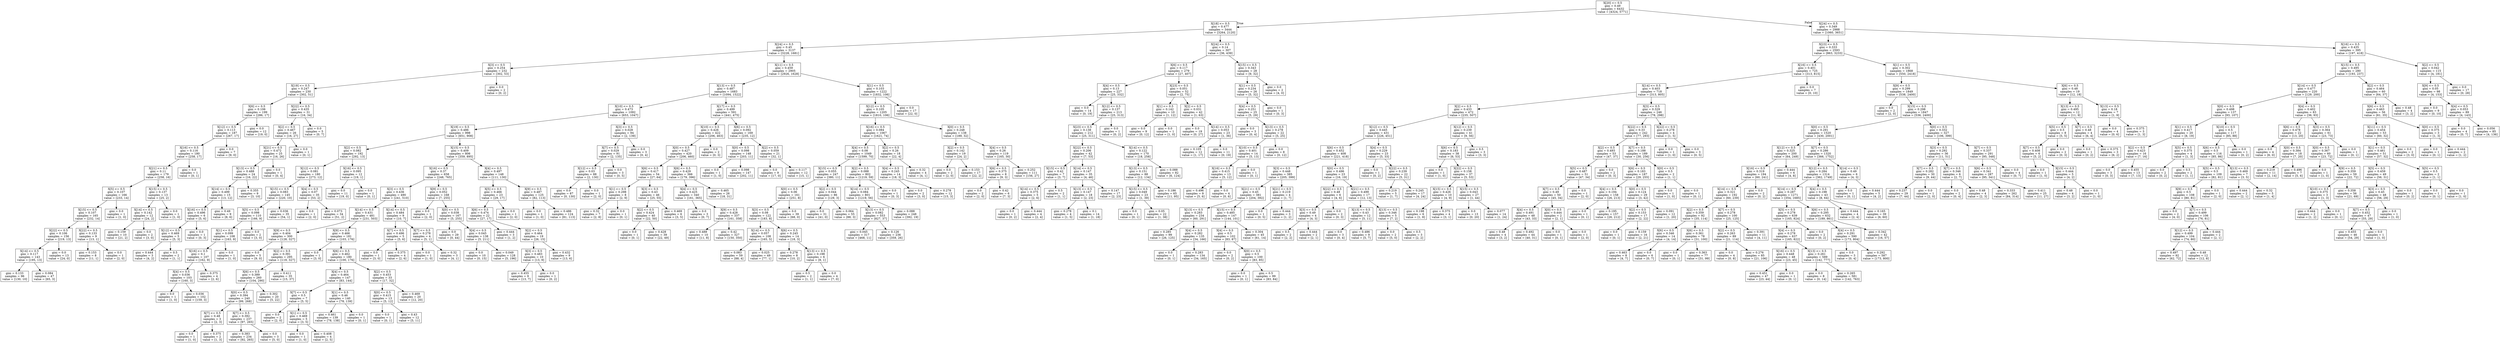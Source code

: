digraph Tree {
node [shape=box] ;
0 [label="X[20] <= 0.5\ngini = 0.49\nsamples = 6432\nvalue = [4324, 5771]"] ;
1 [label="X[18] <= 0.5\ngini = 0.477\nsamples = 3444\nvalue = [3264, 2120]"] ;
0 -> 1 [labeldistance=2.5, labelangle=45, headlabel="True"] ;
2 [label="X[24] <= 0.5\ngini = 0.45\nsamples = 3137\nvalue = [3228, 1681]"] ;
1 -> 2 ;
3 [label="X[3] <= 0.5\ngini = 0.254\nsamples = 232\nvalue = [302, 53]"] ;
2 -> 3 ;
4 [label="X[19] <= 0.5\ngini = 0.247\nsamples = 230\nvalue = [302, 51]"] ;
3 -> 4 ;
5 [label="X[6] <= 0.5\ngini = 0.106\nsamples = 199\nvalue = [286, 17]"] ;
4 -> 5 ;
6 [label="X[12] <= 0.5\ngini = 0.113\nsamples = 187\nvalue = [267, 17]"] ;
5 -> 6 ;
7 [label="X[16] <= 0.5\ngini = 0.116\nsamples = 180\nvalue = [258, 17]"] ;
6 -> 7 ;
8 [label="X[21] <= 0.5\ngini = 0.11\nsamples = 179\nvalue = [258, 16]"] ;
7 -> 8 ;
9 [label="X[5] <= 0.5\ngini = 0.107\nsamples = 166\nvalue = [233, 14]"] ;
8 -> 9 ;
10 [label="X[15] <= 0.5\ngini = 0.107\nsamples = 165\nvalue = [232, 14]"] ;
9 -> 10 ;
11 [label="X[22] <= 0.5\ngini = 0.106\nsamples = 156\nvalue = [219, 13]"] ;
10 -> 11 ;
12 [label="X[14] <= 0.5\ngini = 0.117\nsamples = 143\nvalue = [195, 13]"] ;
11 -> 12 ;
13 [label="gini = 0.133\nsamples = 96\nvalue = [130, 10]"] ;
12 -> 13 ;
14 [label="gini = 0.084\nsamples = 47\nvalue = [65, 3]"] ;
12 -> 14 ;
15 [label="gini = 0.0\nsamples = 13\nvalue = [24, 0]"] ;
11 -> 15 ;
16 [label="X[22] <= 0.5\ngini = 0.133\nsamples = 9\nvalue = [13, 1]"] ;
10 -> 16 ;
17 [label="gini = 0.153\nsamples = 8\nvalue = [11, 1]"] ;
16 -> 17 ;
18 [label="gini = 0.0\nsamples = 1\nvalue = [2, 0]"] ;
16 -> 18 ;
19 [label="gini = 0.0\nsamples = 1\nvalue = [1, 0]"] ;
9 -> 19 ;
20 [label="X[15] <= 0.5\ngini = 0.137\nsamples = 13\nvalue = [25, 2]"] ;
8 -> 20 ;
21 [label="X[14] <= 0.5\ngini = 0.142\nsamples = 12\nvalue = [24, 2]"] ;
20 -> 21 ;
22 [label="gini = 0.159\nsamples = 10\nvalue = [21, 2]"] ;
21 -> 22 ;
23 [label="gini = 0.0\nsamples = 2\nvalue = [3, 0]"] ;
21 -> 23 ;
24 [label="gini = 0.0\nsamples = 1\nvalue = [1, 0]"] ;
20 -> 24 ;
25 [label="gini = 0.0\nsamples = 1\nvalue = [0, 1]"] ;
7 -> 25 ;
26 [label="gini = 0.0\nsamples = 7\nvalue = [9, 0]"] ;
6 -> 26 ;
27 [label="gini = 0.0\nsamples = 12\nvalue = [19, 0]"] ;
5 -> 27 ;
28 [label="X[22] <= 0.5\ngini = 0.435\nsamples = 31\nvalue = [16, 34]"] ;
4 -> 28 ;
29 [label="X[2] <= 0.5\ngini = 0.467\nsamples = 26\nvalue = [16, 27]"] ;
28 -> 29 ;
30 [label="X[21] <= 0.5\ngini = 0.472\nsamples = 25\nvalue = [16, 26]"] ;
29 -> 30 ;
31 [label="X[13] <= 0.5\ngini = 0.488\nsamples = 24\nvalue = [16, 22]"] ;
30 -> 31 ;
32 [label="X[14] <= 0.5\ngini = 0.499\nsamples = 15\nvalue = [13, 12]"] ;
31 -> 32 ;
33 [label="X[16] <= 0.5\ngini = 0.496\nsamples = 6\nvalue = [5, 6]"] ;
32 -> 33 ;
34 [label="X[12] <= 0.5\ngini = 0.469\nsamples = 5\nvalue = [5, 3]"] ;
33 -> 34 ;
35 [label="gini = 0.444\nsamples = 3\nvalue = [4, 2]"] ;
34 -> 35 ;
36 [label="gini = 0.5\nsamples = 2\nvalue = [1, 1]"] ;
34 -> 36 ;
37 [label="gini = 0.0\nsamples = 1\nvalue = [0, 3]"] ;
33 -> 37 ;
38 [label="gini = 0.49\nsamples = 9\nvalue = [8, 6]"] ;
32 -> 38 ;
39 [label="gini = 0.355\nsamples = 9\nvalue = [3, 10]"] ;
31 -> 39 ;
40 [label="gini = 0.0\nsamples = 1\nvalue = [0, 4]"] ;
30 -> 40 ;
41 [label="gini = 0.0\nsamples = 1\nvalue = [0, 1]"] ;
29 -> 41 ;
42 [label="gini = 0.0\nsamples = 5\nvalue = [0, 7]"] ;
28 -> 42 ;
43 [label="gini = 0.0\nsamples = 2\nvalue = [0, 2]"] ;
3 -> 43 ;
44 [label="X[11] <= 0.5\ngini = 0.459\nsamples = 2905\nvalue = [2926, 1628]"] ;
2 -> 44 ;
45 [label="X[13] <= 0.5\ngini = 0.487\nsamples = 1683\nvalue = [1094, 1522]"] ;
44 -> 45 ;
46 [label="X[10] <= 0.5\ngini = 0.473\nsamples = 1092\nvalue = [653, 1047]"] ;
45 -> 46 ;
47 [label="X[19] <= 0.5\ngini = 0.486\nsamples = 998\nvalue = [651, 908]"] ;
46 -> 47 ;
48 [label="X[2] <= 0.5\ngini = 0.082\nsamples = 192\nvalue = [292, 13]"] ;
47 -> 48 ;
49 [label="X[12] <= 0.5\ngini = 0.081\nsamples = 180\nvalue = [273, 12]"] ;
48 -> 49 ;
50 [label="X[15] <= 0.5\ngini = 0.083\nsamples = 145\nvalue = [220, 10]"] ;
49 -> 50 ;
51 [label="X[5] <= 0.5\ngini = 0.098\nsamples = 110\nvalue = [166, 9]"] ;
50 -> 51 ;
52 [label="X[1] <= 0.5\ngini = 0.099\nsamples = 108\nvalue = [163, 9]"] ;
51 -> 52 ;
53 [label="X[16] <= 0.5\ngini = 0.1\nsamples = 107\nvalue = [162, 9]"] ;
52 -> 53 ;
54 [label="X[4] <= 0.5\ngini = 0.036\nsamples = 103\nvalue = [160, 3]"] ;
53 -> 54 ;
55 [label="gini = 0.0\nsamples = 1\nvalue = [1, 0]"] ;
54 -> 55 ;
56 [label="gini = 0.036\nsamples = 102\nvalue = [159, 3]"] ;
54 -> 56 ;
57 [label="gini = 0.375\nsamples = 4\nvalue = [2, 6]"] ;
53 -> 57 ;
58 [label="gini = 0.0\nsamples = 1\nvalue = [1, 0]"] ;
52 -> 58 ;
59 [label="gini = 0.0\nsamples = 2\nvalue = [3, 0]"] ;
51 -> 59 ;
60 [label="gini = 0.036\nsamples = 35\nvalue = [54, 1]"] ;
50 -> 60 ;
61 [label="X[4] <= 0.5\ngini = 0.07\nsamples = 35\nvalue = [53, 2]"] ;
49 -> 61 ;
62 [label="gini = 0.0\nsamples = 1\nvalue = [2, 0]"] ;
61 -> 62 ;
63 [label="gini = 0.073\nsamples = 34\nvalue = [51, 2]"] ;
61 -> 63 ;
64 [label="X[16] <= 0.5\ngini = 0.095\nsamples = 12\nvalue = [19, 1]"] ;
48 -> 64 ;
65 [label="gini = 0.0\nsamples = 11\nvalue = [19, 0]"] ;
64 -> 65 ;
66 [label="gini = 0.0\nsamples = 1\nvalue = [0, 1]"] ;
64 -> 66 ;
67 [label="X[15] <= 0.5\ngini = 0.409\nsamples = 806\nvalue = [359, 895]"] ;
47 -> 67 ;
68 [label="X[16] <= 0.5\ngini = 0.37\nsamples = 658\nvalue = [248, 765]"] ;
67 -> 68 ;
69 [label="X[3] <= 0.5\ngini = 0.436\nsamples = 490\nvalue = [241, 510]"] ;
68 -> 69 ;
70 [label="X[14] <= 0.5\ngini = 0.431\nsamples = 481\nvalue = [231, 503]"] ;
69 -> 70 ;
71 [label="X[9] <= 0.5\ngini = 0.404\nsamples = 300\nvalue = [128, 327]"] ;
70 -> 71 ;
72 [label="gini = 0.0\nsamples = 5\nvalue = [9, 0]"] ;
71 -> 72 ;
73 [label="X[2] <= 0.5\ngini = 0.391\nsamples = 295\nvalue = [119, 327]"] ;
71 -> 73 ;
74 [label="X[6] <= 0.5\ngini = 0.389\nsamples = 260\nvalue = [104, 290]"] ;
73 -> 74 ;
75 [label="X[0] <= 0.5\ngini = 0.394\nsamples = 240\nvalue = [99, 268]"] ;
74 -> 75 ;
76 [label="X[7] <= 0.5\ngini = 0.48\nsamples = 3\nvalue = [2, 3]"] ;
75 -> 76 ;
77 [label="gini = 0.0\nsamples = 1\nvalue = [1, 0]"] ;
76 -> 77 ;
78 [label="gini = 0.375\nsamples = 2\nvalue = [1, 3]"] ;
76 -> 78 ;
79 [label="X[7] <= 0.5\ngini = 0.392\nsamples = 237\nvalue = [97, 265]"] ;
75 -> 79 ;
80 [label="gini = 0.383\nsamples = 234\nvalue = [92, 265]"] ;
79 -> 80 ;
81 [label="gini = 0.0\nsamples = 3\nvalue = [5, 0]"] ;
79 -> 81 ;
82 [label="gini = 0.302\nsamples = 20\nvalue = [5, 22]"] ;
74 -> 82 ;
83 [label="gini = 0.411\nsamples = 35\nvalue = [15, 37]"] ;
73 -> 83 ;
84 [label="X[9] <= 0.5\ngini = 0.466\nsamples = 181\nvalue = [103, 176]"] ;
70 -> 84 ;
85 [label="gini = 0.0\nsamples = 1\nvalue = [3, 0]"] ;
84 -> 85 ;
86 [label="X[6] <= 0.5\ngini = 0.462\nsamples = 180\nvalue = [100, 176]"] ;
84 -> 86 ;
87 [label="X[4] <= 0.5\ngini = 0.464\nsamples = 147\nvalue = [83, 144]"] ;
86 -> 87 ;
88 [label="X[7] <= 0.5\ngini = 0.5\nsamples = 7\nvalue = [5, 5]"] ;
87 -> 88 ;
89 [label="gini = 0.0\nsamples = 2\nvalue = [2, 0]"] ;
88 -> 89 ;
90 [label="X[1] <= 0.5\ngini = 0.469\nsamples = 5\nvalue = [3, 5]"] ;
88 -> 90 ;
91 [label="gini = 0.0\nsamples = 1\nvalue = [1, 0]"] ;
90 -> 91 ;
92 [label="gini = 0.408\nsamples = 4\nvalue = [2, 5]"] ;
90 -> 92 ;
93 [label="X[1] <= 0.5\ngini = 0.46\nsamples = 140\nvalue = [78, 139]"] ;
87 -> 93 ;
94 [label="gini = 0.461\nsamples = 139\nvalue = [78, 138]"] ;
93 -> 94 ;
95 [label="gini = 0.0\nsamples = 1\nvalue = [0, 1]"] ;
93 -> 95 ;
96 [label="X[2] <= 0.5\ngini = 0.453\nsamples = 33\nvalue = [17, 32]"] ;
86 -> 96 ;
97 [label="X[0] <= 0.5\ngini = 0.415\nsamples = 13\nvalue = [5, 12]"] ;
96 -> 97 ;
98 [label="gini = 0.0\nsamples = 1\nvalue = [0, 1]"] ;
97 -> 98 ;
99 [label="gini = 0.43\nsamples = 12\nvalue = [5, 11]"] ;
97 -> 99 ;
100 [label="gini = 0.469\nsamples = 20\nvalue = [12, 20]"] ;
96 -> 100 ;
101 [label="X[14] <= 0.5\ngini = 0.484\nsamples = 9\nvalue = [10, 7]"] ;
69 -> 101 ;
102 [label="X[7] <= 0.5\ngini = 0.496\nsamples = 5\nvalue = [5, 6]"] ;
101 -> 102 ;
103 [label="gini = 0.0\nsamples = 1\nvalue = [3, 0]"] ;
102 -> 103 ;
104 [label="gini = 0.375\nsamples = 4\nvalue = [2, 6]"] ;
102 -> 104 ;
105 [label="X[7] <= 0.5\ngini = 0.278\nsamples = 4\nvalue = [5, 1]"] ;
101 -> 105 ;
106 [label="gini = 0.0\nsamples = 1\nvalue = [1, 0]"] ;
105 -> 106 ;
107 [label="gini = 0.32\nsamples = 3\nvalue = [4, 1]"] ;
105 -> 107 ;
108 [label="X[9] <= 0.5\ngini = 0.052\nsamples = 168\nvalue = [7, 255]"] ;
68 -> 108 ;
109 [label="gini = 0.0\nsamples = 1\nvalue = [2, 0]"] ;
108 -> 109 ;
110 [label="X[0] <= 0.5\ngini = 0.038\nsamples = 167\nvalue = [5, 255]"] ;
108 -> 110 ;
111 [label="gini = 0.0\nsamples = 29\nvalue = [0, 44]"] ;
110 -> 111 ;
112 [label="X[4] <= 0.5\ngini = 0.045\nsamples = 138\nvalue = [5, 211]"] ;
110 -> 112 ;
113 [label="gini = 0.0\nsamples = 10\nvalue = [0, 15]"] ;
112 -> 113 ;
114 [label="gini = 0.049\nsamples = 128\nvalue = [5, 196]"] ;
112 -> 114 ;
115 [label="X[4] <= 0.5\ngini = 0.497\nsamples = 148\nvalue = [111, 130]"] ;
67 -> 115 ;
116 [label="X[5] <= 0.5\ngini = 0.466\nsamples = 23\nvalue = [29, 17]"] ;
115 -> 116 ;
117 [label="X[6] <= 0.5\ngini = 0.474\nsamples = 22\nvalue = [27, 17]"] ;
116 -> 117 ;
118 [label="gini = 0.444\nsamples = 3\nvalue = [1, 2]"] ;
117 -> 118 ;
119 [label="X[2] <= 0.5\ngini = 0.464\nsamples = 19\nvalue = [26, 15]"] ;
117 -> 119 ;
120 [label="X[3] <= 0.5\ngini = 0.483\nsamples = 10\nvalue = [13, 9]"] ;
119 -> 120 ;
121 [label="gini = 0.455\nsamples = 9\nvalue = [13, 7]"] ;
120 -> 121 ;
122 [label="gini = 0.0\nsamples = 1\nvalue = [0, 2]"] ;
120 -> 122 ;
123 [label="gini = 0.432\nsamples = 9\nvalue = [13, 6]"] ;
119 -> 123 ;
124 [label="gini = 0.0\nsamples = 1\nvalue = [2, 0]"] ;
116 -> 124 ;
125 [label="X[9] <= 0.5\ngini = 0.487\nsamples = 125\nvalue = [82, 113]"] ;
115 -> 125 ;
126 [label="gini = 0.0\nsamples = 1\nvalue = [1, 0]"] ;
125 -> 126 ;
127 [label="gini = 0.486\nsamples = 124\nvalue = [81, 113]"] ;
125 -> 127 ;
128 [label="X[3] <= 0.5\ngini = 0.028\nsamples = 94\nvalue = [2, 139]"] ;
46 -> 128 ;
129 [label="X[7] <= 0.5\ngini = 0.029\nsamples = 91\nvalue = [2, 135]"] ;
128 -> 129 ;
130 [label="X[12] <= 0.5\ngini = 0.03\nsamples = 88\nvalue = [2, 130]"] ;
129 -> 130 ;
131 [label="gini = 0.0\nsamples = 87\nvalue = [0, 130]"] ;
130 -> 131 ;
132 [label="gini = 0.0\nsamples = 1\nvalue = [2, 0]"] ;
130 -> 132 ;
133 [label="gini = 0.0\nsamples = 3\nvalue = [0, 5]"] ;
129 -> 133 ;
134 [label="gini = 0.0\nsamples = 3\nvalue = [0, 4]"] ;
128 -> 134 ;
135 [label="X[17] <= 0.5\ngini = 0.499\nsamples = 591\nvalue = [441, 475]"] ;
45 -> 135 ;
136 [label="X[10] <= 0.5\ngini = 0.426\nsamples = 422\nvalue = [206, 463]"] ;
135 -> 136 ;
137 [label="X[0] <= 0.5\ngini = 0.427\nsamples = 420\nvalue = [206, 460]"] ;
136 -> 137 ;
138 [label="X[6] <= 0.5\ngini = 0.417\nsamples = 54\nvalue = [27, 64]"] ;
137 -> 138 ;
139 [label="X[1] <= 0.5\ngini = 0.298\nsamples = 8\nvalue = [2, 9]"] ;
138 -> 139 ;
140 [label="gini = 0.32\nsamples = 7\nvalue = [2, 8]"] ;
139 -> 140 ;
141 [label="gini = 0.0\nsamples = 1\nvalue = [0, 1]"] ;
139 -> 141 ;
142 [label="X[3] <= 0.5\ngini = 0.43\nsamples = 46\nvalue = [25, 55]"] ;
138 -> 142 ;
143 [label="X[2] <= 0.5\ngini = 0.424\nsamples = 40\nvalue = [22, 50]"] ;
142 -> 143 ;
144 [label="gini = 0.0\nsamples = 1\nvalue = [0, 1]"] ;
143 -> 144 ;
145 [label="gini = 0.428\nsamples = 39\nvalue = [22, 49]"] ;
143 -> 145 ;
146 [label="gini = 0.469\nsamples = 6\nvalue = [3, 5]"] ;
142 -> 146 ;
147 [label="X[6] <= 0.5\ngini = 0.429\nsamples = 366\nvalue = [179, 396]"] ;
137 -> 147 ;
148 [label="X[4] <= 0.5\ngini = 0.425\nsamples = 340\nvalue = [161, 365]"] ;
147 -> 148 ;
149 [label="gini = 0.0\nsamples = 3\nvalue = [0, 7]"] ;
148 -> 149 ;
150 [label="X[9] <= 0.5\ngini = 0.428\nsamples = 337\nvalue = [161, 358]"] ;
148 -> 150 ;
151 [label="gini = 0.488\nsamples = 10\nvalue = [11, 8]"] ;
150 -> 151 ;
152 [label="gini = 0.42\nsamples = 327\nvalue = [150, 350]"] ;
150 -> 152 ;
153 [label="gini = 0.465\nsamples = 26\nvalue = [18, 31]"] ;
147 -> 153 ;
154 [label="gini = 0.0\nsamples = 2\nvalue = [0, 3]"] ;
136 -> 154 ;
155 [label="X[6] <= 0.5\ngini = 0.092\nsamples = 169\nvalue = [235, 12]"] ;
135 -> 155 ;
156 [label="X[0] <= 0.5\ngini = 0.098\nsamples = 148\nvalue = [203, 11]"] ;
155 -> 156 ;
157 [label="gini = 0.0\nsamples = 1\nvalue = [1, 0]"] ;
156 -> 157 ;
158 [label="gini = 0.098\nsamples = 147\nvalue = [202, 11]"] ;
156 -> 158 ;
159 [label="X[2] <= 0.5\ngini = 0.059\nsamples = 21\nvalue = [32, 1]"] ;
155 -> 159 ;
160 [label="gini = 0.0\nsamples = 9\nvalue = [17, 0]"] ;
159 -> 160 ;
161 [label="gini = 0.117\nsamples = 12\nvalue = [15, 1]"] ;
159 -> 161 ;
162 [label="X[1] <= 0.5\ngini = 0.103\nsamples = 1222\nvalue = [1832, 106]"] ;
44 -> 162 ;
163 [label="X[12] <= 0.5\ngini = 0.105\nsamples = 1205\nvalue = [1810, 106]"] ;
162 -> 163 ;
164 [label="X[16] <= 0.5\ngini = 0.084\nsamples = 1067\nvalue = [1621, 74]"] ;
163 -> 164 ;
165 [label="X[4] <= 0.5\ngini = 0.08\nsamples = 1049\nvalue = [1599, 70]"] ;
164 -> 165 ;
166 [label="X[15] <= 0.5\ngini = 0.055\nsamples = 247\nvalue = [380, 11]"] ;
165 -> 166 ;
167 [label="X[0] <= 0.5\ngini = 0.06\nsamples = 161\nvalue = [251, 8]"] ;
166 -> 167 ;
168 [label="X[3] <= 0.5\ngini = 0.08\nsamples = 122\nvalue = [183, 8]"] ;
167 -> 168 ;
169 [label="X[14] <= 0.5\ngini = 0.057\nsamples = 108\nvalue = [165, 5]"] ;
168 -> 169 ;
170 [label="gini = 0.083\nsamples = 59\nvalue = [88, 4]"] ;
169 -> 170 ;
171 [label="gini = 0.025\nsamples = 49\nvalue = [77, 1]"] ;
169 -> 171 ;
172 [label="X[6] <= 0.5\ngini = 0.245\nsamples = 14\nvalue = [18, 3]"] ;
168 -> 172 ;
173 [label="gini = 0.278\nsamples = 8\nvalue = [10, 2]"] ;
172 -> 173 ;
174 [label="X[13] <= 0.5\ngini = 0.198\nsamples = 6\nvalue = [8, 1]"] ;
172 -> 174 ;
175 [label="gini = 0.5\nsamples = 2\nvalue = [1, 1]"] ;
174 -> 175 ;
176 [label="gini = 0.0\nsamples = 4\nvalue = [7, 0]"] ;
174 -> 176 ;
177 [label="gini = 0.0\nsamples = 39\nvalue = [68, 0]"] ;
167 -> 177 ;
178 [label="X[2] <= 0.5\ngini = 0.044\nsamples = 86\nvalue = [129, 3]"] ;
166 -> 178 ;
179 [label="gini = 0.0\nsamples = 31\nvalue = [41, 0]"] ;
178 -> 179 ;
180 [label="gini = 0.064\nsamples = 55\nvalue = [88, 3]"] ;
178 -> 180 ;
181 [label="X[2] <= 0.5\ngini = 0.088\nsamples = 802\nvalue = [1219, 59]"] ;
165 -> 181 ;
182 [label="X[14] <= 0.5\ngini = 0.084\nsamples = 801\nvalue = [1219, 56]"] ;
181 -> 182 ;
183 [label="X[13] <= 0.5\ngini = 0.082\nsamples = 553\nvalue = [827, 37]"] ;
182 -> 183 ;
184 [label="gini = 0.045\nsamples = 317\nvalue = [468, 11]"] ;
183 -> 184 ;
185 [label="gini = 0.126\nsamples = 236\nvalue = [359, 26]"] ;
183 -> 185 ;
186 [label="gini = 0.088\nsamples = 248\nvalue = [392, 19]"] ;
182 -> 186 ;
187 [label="gini = 0.0\nsamples = 1\nvalue = [0, 3]"] ;
181 -> 187 ;
188 [label="X[2] <= 0.5\ngini = 0.26\nsamples = 18\nvalue = [22, 4]"] ;
164 -> 188 ;
189 [label="X[4] <= 0.5\ngini = 0.245\nsamples = 14\nvalue = [18, 3]"] ;
188 -> 189 ;
190 [label="gini = 0.0\nsamples = 2\nvalue = [3, 0]"] ;
189 -> 190 ;
191 [label="gini = 0.278\nsamples = 12\nvalue = [15, 3]"] ;
189 -> 191 ;
192 [label="gini = 0.32\nsamples = 4\nvalue = [4, 1]"] ;
188 -> 192 ;
193 [label="X[0] <= 0.5\ngini = 0.248\nsamples = 138\nvalue = [189, 32]"] ;
163 -> 193 ;
194 [label="X[2] <= 0.5\ngini = 0.142\nsamples = 19\nvalue = [24, 2]"] ;
193 -> 194 ;
195 [label="gini = 0.0\nsamples = 2\nvalue = [2, 0]"] ;
194 -> 195 ;
196 [label="gini = 0.153\nsamples = 17\nvalue = [22, 2]"] ;
194 -> 196 ;
197 [label="X[4] <= 0.5\ngini = 0.26\nsamples = 119\nvalue = [165, 30]"] ;
193 -> 197 ;
198 [label="X[6] <= 0.5\ngini = 0.375\nsamples = 8\nvalue = [9, 3]"] ;
197 -> 198 ;
199 [label="gini = 0.0\nsamples = 2\nvalue = [2, 0]"] ;
198 -> 199 ;
200 [label="gini = 0.42\nsamples = 6\nvalue = [7, 3]"] ;
198 -> 200 ;
201 [label="gini = 0.252\nsamples = 111\nvalue = [156, 27]"] ;
197 -> 201 ;
202 [label="gini = 0.0\nsamples = 17\nvalue = [22, 0]"] ;
162 -> 202 ;
203 [label="X[24] <= 0.5\ngini = 0.14\nsamples = 307\nvalue = [36, 439]"] ;
1 -> 203 ;
204 [label="X[6] <= 0.5\ngini = 0.117\nsamples = 279\nvalue = [27, 407]"] ;
203 -> 204 ;
205 [label="X[4] <= 0.5\ngini = 0.13\nsamples = 227\nvalue = [25, 332]"] ;
204 -> 205 ;
206 [label="gini = 0.0\nsamples = 14\nvalue = [0, 19]"] ;
205 -> 206 ;
207 [label="X[12] <= 0.5\ngini = 0.137\nsamples = 213\nvalue = [25, 313]"] ;
205 -> 207 ;
208 [label="X[23] <= 0.5\ngini = 0.138\nsamples = 212\nvalue = [25, 311]"] ;
207 -> 208 ;
209 [label="X[22] <= 0.5\ngini = 0.206\nsamples = 42\nvalue = [7, 53]"] ;
208 -> 209 ;
210 [label="X[15] <= 0.5\ngini = 0.42\nsamples = 7\nvalue = [3, 7]"] ;
209 -> 210 ;
211 [label="X[14] <= 0.5\ngini = 0.375\nsamples = 5\nvalue = [2, 6]"] ;
210 -> 211 ;
212 [label="gini = 0.0\nsamples = 1\nvalue = [0, 2]"] ;
211 -> 212 ;
213 [label="gini = 0.444\nsamples = 4\nvalue = [2, 4]"] ;
211 -> 213 ;
214 [label="gini = 0.5\nsamples = 2\nvalue = [1, 1]"] ;
210 -> 214 ;
215 [label="X[14] <= 0.5\ngini = 0.147\nsamples = 35\nvalue = [4, 46]"] ;
209 -> 215 ;
216 [label="X[13] <= 0.5\ngini = 0.147\nsamples = 18\nvalue = [2, 23]"] ;
215 -> 216 ;
217 [label="gini = 0.278\nsamples = 4\nvalue = [1, 5]"] ;
216 -> 217 ;
218 [label="gini = 0.1\nsamples = 14\nvalue = [1, 18]"] ;
216 -> 218 ;
219 [label="gini = 0.147\nsamples = 17\nvalue = [2, 23]"] ;
215 -> 219 ;
220 [label="X[14] <= 0.5\ngini = 0.122\nsamples = 170\nvalue = [18, 258]"] ;
208 -> 220 ;
221 [label="X[13] <= 0.5\ngini = 0.151\nsamples = 88\nvalue = [12, 134]"] ;
220 -> 221 ;
222 [label="X[15] <= 0.5\ngini = 0.049\nsamples = 23\nvalue = [1, 39]"] ;
221 -> 222 ;
223 [label="gini = 0.0\nsamples = 1\nvalue = [0, 1]"] ;
222 -> 223 ;
224 [label="gini = 0.05\nsamples = 22\nvalue = [1, 38]"] ;
222 -> 224 ;
225 [label="gini = 0.186\nsamples = 65\nvalue = [11, 95]"] ;
221 -> 225 ;
226 [label="gini = 0.088\nsamples = 82\nvalue = [6, 124]"] ;
220 -> 226 ;
227 [label="gini = 0.0\nsamples = 1\nvalue = [0, 2]"] ;
207 -> 227 ;
228 [label="X[23] <= 0.5\ngini = 0.051\nsamples = 52\nvalue = [2, 75]"] ;
204 -> 228 ;
229 [label="X[1] <= 0.5\ngini = 0.142\nsamples = 10\nvalue = [1, 12]"] ;
228 -> 229 ;
230 [label="gini = 0.0\nsamples = 9\nvalue = [0, 12]"] ;
229 -> 230 ;
231 [label="gini = 0.0\nsamples = 1\nvalue = [1, 0]"] ;
229 -> 231 ;
232 [label="X[2] <= 0.5\ngini = 0.031\nsamples = 42\nvalue = [1, 63]"] ;
228 -> 232 ;
233 [label="gini = 0.0\nsamples = 19\nvalue = [0, 27]"] ;
232 -> 233 ;
234 [label="X[14] <= 0.5\ngini = 0.053\nsamples = 23\nvalue = [1, 36]"] ;
232 -> 234 ;
235 [label="gini = 0.105\nsamples = 12\nvalue = [1, 17]"] ;
234 -> 235 ;
236 [label="gini = 0.0\nsamples = 11\nvalue = [0, 19]"] ;
234 -> 236 ;
237 [label="X[15] <= 0.5\ngini = 0.343\nsamples = 28\nvalue = [9, 32]"] ;
203 -> 237 ;
238 [label="X[1] <= 0.5\ngini = 0.234\nsamples = 26\nvalue = [5, 32]"] ;
237 -> 238 ;
239 [label="X[4] <= 0.5\ngini = 0.251\nsamples = 25\nvalue = [5, 29]"] ;
238 -> 239 ;
240 [label="gini = 0.0\nsamples = 3\nvalue = [0, 4]"] ;
239 -> 240 ;
241 [label="X[13] <= 0.5\ngini = 0.278\nsamples = 22\nvalue = [5, 25]"] ;
239 -> 241 ;
242 [label="X[10] <= 0.5\ngini = 0.401\nsamples = 14\nvalue = [5, 13]"] ;
241 -> 242 ;
243 [label="X[16] <= 0.5\ngini = 0.415\nsamples = 13\nvalue = [5, 12]"] ;
242 -> 243 ;
244 [label="gini = 0.496\nsamples = 9\nvalue = [5, 6]"] ;
243 -> 244 ;
245 [label="gini = 0.0\nsamples = 4\nvalue = [0, 6]"] ;
243 -> 245 ;
246 [label="gini = 0.0\nsamples = 1\nvalue = [0, 1]"] ;
242 -> 246 ;
247 [label="gini = 0.0\nsamples = 8\nvalue = [0, 12]"] ;
241 -> 247 ;
248 [label="gini = 0.0\nsamples = 1\nvalue = [0, 3]"] ;
238 -> 248 ;
249 [label="gini = 0.0\nsamples = 2\nvalue = [4, 0]"] ;
237 -> 249 ;
250 [label="X[24] <= 0.5\ngini = 0.349\nsamples = 2988\nvalue = [1060, 3651]"] ;
0 -> 250 [labeldistance=2.5, labelangle=-45, headlabel="False"] ;
251 [label="X[23] <= 0.5\ngini = 0.333\nsamples = 2593\nvalue = [863, 3233]"] ;
250 -> 251 ;
252 [label="X[16] <= 0.5\ngini = 0.401\nsamples = 725\nvalue = [313, 815]"] ;
251 -> 252 ;
253 [label="X[14] <= 0.5\ngini = 0.403\nsamples = 718\nvalue = [313, 805]"] ;
252 -> 253 ;
254 [label="X[2] <= 0.5\ngini = 0.433\nsamples = 472\nvalue = [235, 507]"] ;
253 -> 254 ;
255 [label="X[12] <= 0.5\ngini = 0.445\nsamples = 431\nvalue = [226, 451]"] ;
254 -> 255 ;
256 [label="X[6] <= 0.5\ngini = 0.452\nsamples = 408\nvalue = [221, 418]"] ;
255 -> 256 ;
257 [label="X[3] <= 0.5\ngini = 0.448\nsamples = 385\nvalue = [205, 399]"] ;
256 -> 257 ;
258 [label="X[21] <= 0.5\ngini = 0.45\nsamples = 381\nvalue = [204, 392]"] ;
257 -> 258 ;
259 [label="X[13] <= 0.5\ngini = 0.283\nsamples = 234\nvalue = [60, 291]"] ;
258 -> 259 ;
260 [label="gini = 0.285\nsamples = 99\nvalue = [26, 125]"] ;
259 -> 260 ;
261 [label="X[4] <= 0.5\ngini = 0.282\nsamples = 135\nvalue = [34, 166]"] ;
259 -> 261 ;
262 [label="gini = 0.0\nsamples = 1\nvalue = [0, 1]"] ;
261 -> 262 ;
263 [label="gini = 0.283\nsamples = 134\nvalue = [34, 165]"] ;
261 -> 263 ;
264 [label="X[15] <= 0.5\ngini = 0.485\nsamples = 147\nvalue = [144, 101]"] ;
258 -> 264 ;
265 [label="X[4] <= 0.5\ngini = 0.5\nsamples = 102\nvalue = [83, 87]"] ;
264 -> 265 ;
266 [label="gini = 0.0\nsamples = 2\nvalue = [0, 2]"] ;
265 -> 266 ;
267 [label="X[0] <= 0.5\ngini = 0.5\nsamples = 100\nvalue = [83, 85]"] ;
265 -> 267 ;
268 [label="gini = 0.0\nsamples = 1\nvalue = [0, 1]"] ;
267 -> 268 ;
269 [label="gini = 0.5\nsamples = 99\nvalue = [83, 84]"] ;
267 -> 269 ;
270 [label="gini = 0.304\nsamples = 45\nvalue = [61, 14]"] ;
264 -> 270 ;
271 [label="X[21] <= 0.5\ngini = 0.219\nsamples = 4\nvalue = [1, 7]"] ;
257 -> 271 ;
272 [label="gini = 0.0\nsamples = 1\nvalue = [0, 5]"] ;
271 -> 272 ;
273 [label="gini = 0.444\nsamples = 3\nvalue = [1, 2]"] ;
271 -> 273 ;
274 [label="X[0] <= 0.5\ngini = 0.496\nsamples = 23\nvalue = [16, 19]"] ;
256 -> 274 ;
275 [label="X[22] <= 0.5\ngini = 0.48\nsamples = 6\nvalue = [4, 6]"] ;
274 -> 275 ;
276 [label="X[3] <= 0.5\ngini = 0.49\nsamples = 4\nvalue = [4, 3]"] ;
275 -> 276 ;
277 [label="gini = 0.5\nsamples = 2\nvalue = [2, 2]"] ;
276 -> 277 ;
278 [label="gini = 0.444\nsamples = 2\nvalue = [2, 1]"] ;
276 -> 278 ;
279 [label="gini = 0.0\nsamples = 2\nvalue = [0, 3]"] ;
275 -> 279 ;
280 [label="X[21] <= 0.5\ngini = 0.499\nsamples = 17\nvalue = [12, 13]"] ;
274 -> 280 ;
281 [label="X[13] <= 0.5\ngini = 0.43\nsamples = 12\nvalue = [5, 11]"] ;
280 -> 281 ;
282 [label="gini = 0.0\nsamples = 3\nvalue = [0, 4]"] ;
281 -> 282 ;
283 [label="gini = 0.486\nsamples = 9\nvalue = [5, 7]"] ;
281 -> 283 ;
284 [label="X[13] <= 0.5\ngini = 0.346\nsamples = 5\nvalue = [7, 2]"] ;
280 -> 284 ;
285 [label="gini = 0.0\nsamples = 2\nvalue = [5, 0]"] ;
284 -> 285 ;
286 [label="gini = 0.5\nsamples = 3\nvalue = [2, 2]"] ;
284 -> 286 ;
287 [label="X[4] <= 0.5\ngini = 0.229\nsamples = 23\nvalue = [5, 33]"] ;
255 -> 287 ;
288 [label="gini = 0.0\nsamples = 1\nvalue = [0, 2]"] ;
287 -> 288 ;
289 [label="X[22] <= 0.5\ngini = 0.239\nsamples = 22\nvalue = [5, 31]"] ;
287 -> 289 ;
290 [label="gini = 0.219\nsamples = 5\nvalue = [1, 7]"] ;
289 -> 290 ;
291 [label="gini = 0.245\nsamples = 17\nvalue = [4, 24]"] ;
289 -> 291 ;
292 [label="X[12] <= 0.5\ngini = 0.239\nsamples = 41\nvalue = [9, 56]"] ;
254 -> 292 ;
293 [label="X[6] <= 0.5\ngini = 0.183\nsamples = 38\nvalue = [6, 53]"] ;
292 -> 293 ;
294 [label="gini = 0.0\nsamples = 1\nvalue = [1, 0]"] ;
293 -> 294 ;
295 [label="X[22] <= 0.5\ngini = 0.158\nsamples = 37\nvalue = [5, 53]"] ;
293 -> 295 ;
296 [label="X[15] <= 0.5\ngini = 0.426\nsamples = 10\nvalue = [4, 9]"] ;
295 -> 296 ;
297 [label="gini = 0.198\nsamples = 6\nvalue = [1, 8]"] ;
296 -> 297 ;
298 [label="gini = 0.375\nsamples = 4\nvalue = [3, 1]"] ;
296 -> 298 ;
299 [label="X[15] <= 0.5\ngini = 0.043\nsamples = 27\nvalue = [1, 44]"] ;
295 -> 299 ;
300 [label="gini = 0.0\nsamples = 13\nvalue = [0, 20]"] ;
299 -> 300 ;
301 [label="gini = 0.077\nsamples = 14\nvalue = [1, 24]"] ;
299 -> 301 ;
302 [label="gini = 0.5\nsamples = 3\nvalue = [3, 3]"] ;
292 -> 302 ;
303 [label="X[3] <= 0.5\ngini = 0.329\nsamples = 246\nvalue = [78, 298]"] ;
253 -> 303 ;
304 [label="X[22] <= 0.5\ngini = 0.33\nsamples = 242\nvalue = [77, 293]"] ;
303 -> 304 ;
305 [label="X[2] <= 0.5\ngini = 0.493\nsamples = 53\nvalue = [47, 37]"] ;
304 -> 305 ;
306 [label="X[5] <= 0.5\ngini = 0.487\nsamples = 51\nvalue = [47, 34]"] ;
305 -> 306 ;
307 [label="X[7] <= 0.5\ngini = 0.49\nsamples = 50\nvalue = [45, 34]"] ;
306 -> 307 ;
308 [label="X[4] <= 0.5\ngini = 0.491\nsamples = 48\nvalue = [43, 33]"] ;
307 -> 308 ;
309 [label="gini = 0.48\nsamples = 4\nvalue = [3, 2]"] ;
308 -> 309 ;
310 [label="gini = 0.492\nsamples = 44\nvalue = [40, 31]"] ;
308 -> 310 ;
311 [label="X[0] <= 0.5\ngini = 0.444\nsamples = 2\nvalue = [2, 1]"] ;
307 -> 311 ;
312 [label="gini = 0.0\nsamples = 1\nvalue = [0, 1]"] ;
311 -> 312 ;
313 [label="gini = 0.0\nsamples = 1\nvalue = [2, 0]"] ;
311 -> 313 ;
314 [label="gini = 0.0\nsamples = 1\nvalue = [2, 0]"] ;
306 -> 314 ;
315 [label="gini = 0.0\nsamples = 2\nvalue = [0, 3]"] ;
305 -> 315 ;
316 [label="X[7] <= 0.5\ngini = 0.188\nsamples = 189\nvalue = [30, 256]"] ;
304 -> 316 ;
317 [label="X[6] <= 0.5\ngini = 0.183\nsamples = 187\nvalue = [29, 255]"] ;
316 -> 317 ;
318 [label="X[4] <= 0.5\ngini = 0.194\nsamples = 158\nvalue = [26, 213]"] ;
317 -> 318 ;
319 [label="gini = 0.0\nsamples = 1\nvalue = [0, 1]"] ;
318 -> 319 ;
320 [label="gini = 0.195\nsamples = 157\nvalue = [26, 212]"] ;
318 -> 320 ;
321 [label="X[0] <= 0.5\ngini = 0.124\nsamples = 29\nvalue = [3, 42]"] ;
317 -> 321 ;
322 [label="X[2] <= 0.5\ngini = 0.153\nsamples = 17\nvalue = [2, 22]"] ;
321 -> 322 ;
323 [label="gini = 0.0\nsamples = 1\nvalue = [0, 1]"] ;
322 -> 323 ;
324 [label="gini = 0.159\nsamples = 16\nvalue = [2, 21]"] ;
322 -> 324 ;
325 [label="gini = 0.091\nsamples = 12\nvalue = [1, 20]"] ;
321 -> 325 ;
326 [label="X[0] <= 0.5\ngini = 0.5\nsamples = 2\nvalue = [1, 1]"] ;
316 -> 326 ;
327 [label="gini = 0.0\nsamples = 1\nvalue = [1, 0]"] ;
326 -> 327 ;
328 [label="gini = 0.0\nsamples = 1\nvalue = [0, 1]"] ;
326 -> 328 ;
329 [label="X[22] <= 0.5\ngini = 0.278\nsamples = 4\nvalue = [1, 5]"] ;
303 -> 329 ;
330 [label="gini = 0.0\nsamples = 1\nvalue = [1, 0]"] ;
329 -> 330 ;
331 [label="gini = 0.0\nsamples = 3\nvalue = [0, 5]"] ;
329 -> 331 ;
332 [label="gini = 0.0\nsamples = 7\nvalue = [0, 10]"] ;
252 -> 332 ;
333 [label="X[1] <= 0.5\ngini = 0.302\nsamples = 1868\nvalue = [550, 2418]"] ;
251 -> 333 ;
334 [label="X[9] <= 0.5\ngini = 0.299\nsamples = 1849\nvalue = [538, 2400]"] ;
333 -> 334 ;
335 [label="gini = 0.0\nsamples = 2\nvalue = [2, 0]"] ;
334 -> 335 ;
336 [label="X[15] <= 0.5\ngini = 0.298\nsamples = 1847\nvalue = [536, 2400]"] ;
334 -> 336 ;
337 [label="X[0] <= 0.5\ngini = 0.291\nsamples = 1520\nvalue = [430, 2001]"] ;
336 -> 337 ;
338 [label="X[12] <= 0.5\ngini = 0.325\nsamples = 200\nvalue = [64, 249]"] ;
337 -> 338 ;
339 [label="X[16] <= 0.5\ngini = 0.319\nsamples = 194\nvalue = [60, 241]"] ;
338 -> 339 ;
340 [label="X[14] <= 0.5\ngini = 0.321\nsamples = 192\nvalue = [60, 239]"] ;
339 -> 340 ;
341 [label="X[2] <= 0.5\ngini = 0.359\nsamples = 92\nvalue = [35, 114]"] ;
340 -> 341 ;
342 [label="X[6] <= 0.5\ngini = 0.346\nsamples = 14\nvalue = [4, 14]"] ;
341 -> 342 ;
343 [label="gini = 0.463\nsamples = 8\nvalue = [4, 7]"] ;
342 -> 343 ;
344 [label="gini = 0.0\nsamples = 6\nvalue = [0, 7]"] ;
342 -> 344 ;
345 [label="X[6] <= 0.5\ngini = 0.361\nsamples = 78\nvalue = [31, 100]"] ;
341 -> 345 ;
346 [label="gini = 0.0\nsamples = 1\nvalue = [0, 1]"] ;
345 -> 346 ;
347 [label="gini = 0.363\nsamples = 77\nvalue = [31, 99]"] ;
345 -> 347 ;
348 [label="X[7] <= 0.5\ngini = 0.278\nsamples = 100\nvalue = [25, 125]"] ;
340 -> 348 ;
349 [label="X[2] <= 0.5\ngini = 0.263\nsamples = 89\nvalue = [21, 114]"] ;
348 -> 349 ;
350 [label="gini = 0.0\nsamples = 4\nvalue = [0, 8]"] ;
349 -> 350 ;
351 [label="gini = 0.276\nsamples = 85\nvalue = [21, 106]"] ;
349 -> 351 ;
352 [label="gini = 0.391\nsamples = 11\nvalue = [4, 11]"] ;
348 -> 352 ;
353 [label="gini = 0.0\nsamples = 2\nvalue = [0, 2]"] ;
339 -> 353 ;
354 [label="gini = 0.444\nsamples = 6\nvalue = [4, 8]"] ;
338 -> 354 ;
355 [label="X[7] <= 0.5\ngini = 0.286\nsamples = 1320\nvalue = [366, 1752]"] ;
337 -> 355 ;
356 [label="X[12] <= 0.5\ngini = 0.284\nsamples = 1314\nvalue = [362, 1749]"] ;
355 -> 356 ;
357 [label="X[14] <= 0.5\ngini = 0.287\nsamples = 1271\nvalue = [354, 1685]"] ;
356 -> 357 ;
358 [label="X[5] <= 0.5\ngini = 0.278\nsamples = 639\nvalue = [165, 824]"] ;
357 -> 358 ;
359 [label="X[4] <= 0.5\ngini = 0.278\nsamples = 637\nvalue = [165, 822]"] ;
358 -> 359 ;
360 [label="X[16] <= 0.5\ngini = 0.448\nsamples = 48\nvalue = [23, 45]"] ;
359 -> 360 ;
361 [label="gini = 0.451\nsamples = 47\nvalue = [23, 44]"] ;
360 -> 361 ;
362 [label="gini = 0.0\nsamples = 1\nvalue = [0, 1]"] ;
360 -> 362 ;
363 [label="X[13] <= 0.5\ngini = 0.261\nsamples = 589\nvalue = [142, 777]"] ;
359 -> 363 ;
364 [label="gini = 0.0\nsamples = 8\nvalue = [0, 14]"] ;
363 -> 364 ;
365 [label="gini = 0.265\nsamples = 581\nvalue = [142, 763]"] ;
363 -> 365 ;
366 [label="gini = 0.0\nsamples = 2\nvalue = [0, 2]"] ;
358 -> 366 ;
367 [label="X[6] <= 0.5\ngini = 0.295\nsamples = 632\nvalue = [189, 861]"] ;
357 -> 367 ;
368 [label="X[4] <= 0.5\ngini = 0.291\nsamples = 590\nvalue = [173, 804]"] ;
367 -> 368 ;
369 [label="gini = 0.0\nsamples = 3\nvalue = [0, 4]"] ;
368 -> 369 ;
370 [label="gini = 0.292\nsamples = 587\nvalue = [173, 800]"] ;
368 -> 370 ;
371 [label="gini = 0.342\nsamples = 42\nvalue = [16, 57]"] ;
367 -> 371 ;
372 [label="X[4] <= 0.5\ngini = 0.198\nsamples = 43\nvalue = [8, 64]"] ;
356 -> 372 ;
373 [label="gini = 0.444\nsamples = 4\nvalue = [2, 4]"] ;
372 -> 373 ;
374 [label="gini = 0.165\nsamples = 39\nvalue = [6, 60]"] ;
372 -> 374 ;
375 [label="X[14] <= 0.5\ngini = 0.49\nsamples = 6\nvalue = [4, 3]"] ;
355 -> 375 ;
376 [label="gini = 0.0\nsamples = 1\nvalue = [0, 1]"] ;
375 -> 376 ;
377 [label="gini = 0.444\nsamples = 5\nvalue = [4, 2]"] ;
375 -> 377 ;
378 [label="X[0] <= 0.5\ngini = 0.332\nsamples = 327\nvalue = [106, 399]"] ;
336 -> 378 ;
379 [label="X[3] <= 0.5\ngini = 0.292\nsamples = 36\nvalue = [11, 51]"] ;
378 -> 379 ;
380 [label="X[7] <= 0.5\ngini = 0.282\nsamples = 30\nvalue = [9, 44]"] ;
379 -> 380 ;
381 [label="gini = 0.237\nsamples = 29\nvalue = [7, 44]"] ;
380 -> 381 ;
382 [label="gini = 0.0\nsamples = 1\nvalue = [2, 0]"] ;
380 -> 382 ;
383 [label="X[7] <= 0.5\ngini = 0.346\nsamples = 6\nvalue = [2, 7]"] ;
379 -> 383 ;
384 [label="gini = 0.0\nsamples = 2\nvalue = [0, 4]"] ;
383 -> 384 ;
385 [label="gini = 0.48\nsamples = 4\nvalue = [2, 3]"] ;
383 -> 385 ;
386 [label="X[7] <= 0.5\ngini = 0.337\nsamples = 291\nvalue = [95, 348]"] ;
378 -> 386 ;
387 [label="X[6] <= 0.5\ngini = 0.341\nsamples = 287\nvalue = [95, 341]"] ;
386 -> 387 ;
388 [label="gini = 0.333\nsamples = 262\nvalue = [84, 314]"] ;
387 -> 388 ;
389 [label="gini = 0.411\nsamples = 25\nvalue = [11, 27]"] ;
387 -> 389 ;
390 [label="gini = 0.0\nsamples = 4\nvalue = [0, 7]"] ;
386 -> 390 ;
391 [label="X[6] <= 0.5\ngini = 0.48\nsamples = 19\nvalue = [12, 18]"] ;
333 -> 391 ;
392 [label="X[13] <= 0.5\ngini = 0.495\nsamples = 12\nvalue = [11, 9]"] ;
391 -> 392 ;
393 [label="X[5] <= 0.5\ngini = 0.5\nsamples = 8\nvalue = [5, 5]"] ;
392 -> 393 ;
394 [label="X[7] <= 0.5\ngini = 0.408\nsamples = 6\nvalue = [5, 2]"] ;
393 -> 394 ;
395 [label="gini = 0.0\nsamples = 1\nvalue = [1, 0]"] ;
394 -> 395 ;
396 [label="X[15] <= 0.5\ngini = 0.444\nsamples = 5\nvalue = [4, 2]"] ;
394 -> 396 ;
397 [label="gini = 0.48\nsamples = 4\nvalue = [3, 2]"] ;
396 -> 397 ;
398 [label="gini = 0.0\nsamples = 1\nvalue = [1, 0]"] ;
396 -> 398 ;
399 [label="gini = 0.0\nsamples = 2\nvalue = [0, 3]"] ;
393 -> 399 ;
400 [label="X[7] <= 0.5\ngini = 0.48\nsamples = 4\nvalue = [6, 4]"] ;
392 -> 400 ;
401 [label="gini = 0.0\nsamples = 1\nvalue = [0, 2]"] ;
400 -> 401 ;
402 [label="gini = 0.375\nsamples = 3\nvalue = [6, 2]"] ;
400 -> 402 ;
403 [label="X[13] <= 0.5\ngini = 0.18\nsamples = 7\nvalue = [1, 9]"] ;
391 -> 403 ;
404 [label="gini = 0.0\nsamples = 4\nvalue = [0, 6]"] ;
403 -> 404 ;
405 [label="gini = 0.375\nsamples = 3\nvalue = [1, 3]"] ;
403 -> 405 ;
406 [label="X[16] <= 0.5\ngini = 0.435\nsamples = 395\nvalue = [197, 418]"] ;
250 -> 406 ;
407 [label="X[15] <= 0.5\ngini = 0.495\nsamples = 280\nvalue = [193, 237]"] ;
406 -> 407 ;
408 [label="X[14] <= 0.5\ngini = 0.477\nsamples = 220\nvalue = [129, 200]"] ;
407 -> 408 ;
409 [label="X[0] <= 0.5\ngini = 0.498\nsamples = 137\nvalue = [93, 107]"] ;
408 -> 409 ;
410 [label="X[1] <= 0.5\ngini = 0.417\nsamples = 20\nvalue = [8, 19]"] ;
409 -> 410 ;
411 [label="X[2] <= 0.5\ngini = 0.423\nsamples = 16\nvalue = [7, 16]"] ;
410 -> 411 ;
412 [label="gini = 0.0\nsamples = 3\nvalue = [0, 3]"] ;
411 -> 412 ;
413 [label="gini = 0.455\nsamples = 13\nvalue = [7, 13]"] ;
411 -> 413 ;
414 [label="X[5] <= 0.5\ngini = 0.375\nsamples = 4\nvalue = [1, 3]"] ;
410 -> 414 ;
415 [label="gini = 0.0\nsamples = 2\nvalue = [0, 2]"] ;
414 -> 415 ;
416 [label="gini = 0.5\nsamples = 2\nvalue = [1, 1]"] ;
414 -> 416 ;
417 [label="X[10] <= 0.5\ngini = 0.5\nsamples = 117\nvalue = [85, 88]"] ;
409 -> 417 ;
418 [label="X[6] <= 0.5\ngini = 0.5\nsamples = 116\nvalue = [85, 86]"] ;
417 -> 418 ;
419 [label="X[5] <= 0.5\ngini = 0.5\nsamples = 109\nvalue = [82, 81]"] ;
418 -> 419 ;
420 [label="X[9] <= 0.5\ngini = 0.5\nsamples = 108\nvalue = [80, 81]"] ;
419 -> 420 ;
421 [label="gini = 0.0\nsamples = 2\nvalue = [4, 0]"] ;
420 -> 421 ;
422 [label="X[7] <= 0.5\ngini = 0.499\nsamples = 106\nvalue = [76, 81]"] ;
420 -> 422 ;
423 [label="X[12] <= 0.5\ngini = 0.499\nsamples = 104\nvalue = [74, 80]"] ;
422 -> 423 ;
424 [label="gini = 0.497\nsamples = 92\nvalue = [62, 72]"] ;
423 -> 424 ;
425 [label="gini = 0.48\nsamples = 12\nvalue = [12, 8]"] ;
423 -> 425 ;
426 [label="gini = 0.444\nsamples = 2\nvalue = [2, 1]"] ;
422 -> 426 ;
427 [label="gini = 0.0\nsamples = 1\nvalue = [2, 0]"] ;
419 -> 427 ;
428 [label="X[13] <= 0.5\ngini = 0.469\nsamples = 7\nvalue = [3, 5]"] ;
418 -> 428 ;
429 [label="gini = 0.444\nsamples = 2\nvalue = [2, 1]"] ;
428 -> 429 ;
430 [label="gini = 0.32\nsamples = 5\nvalue = [1, 4]"] ;
428 -> 430 ;
431 [label="gini = 0.0\nsamples = 1\nvalue = [0, 2]"] ;
417 -> 431 ;
432 [label="X[4] <= 0.5\ngini = 0.402\nsamples = 83\nvalue = [36, 93]"] ;
408 -> 432 ;
433 [label="X[6] <= 0.5\ngini = 0.478\nsamples = 22\nvalue = [13, 20]"] ;
432 -> 433 ;
434 [label="gini = 0.0\nsamples = 4\nvalue = [6, 0]"] ;
433 -> 434 ;
435 [label="X[0] <= 0.5\ngini = 0.384\nsamples = 18\nvalue = [7, 20]"] ;
433 -> 435 ;
436 [label="gini = 0.219\nsamples = 11\nvalue = [2, 14]"] ;
435 -> 436 ;
437 [label="gini = 0.496\nsamples = 7\nvalue = [5, 6]"] ;
435 -> 437 ;
438 [label="X[3] <= 0.5\ngini = 0.364\nsamples = 61\nvalue = [23, 73]"] ;
432 -> 438 ;
439 [label="X[0] <= 0.5\ngini = 0.367\nsamples = 60\nvalue = [23, 72]"] ;
438 -> 439 ;
440 [label="gini = 0.0\nsamples = 1\nvalue = [1, 0]"] ;
439 -> 440 ;
441 [label="X[9] <= 0.5\ngini = 0.359\nsamples = 59\nvalue = [22, 72]"] ;
439 -> 441 ;
442 [label="X[10] <= 0.5\ngini = 0.375\nsamples = 3\nvalue = [1, 3]"] ;
441 -> 442 ;
443 [label="gini = 0.444\nsamples = 2\nvalue = [1, 2]"] ;
442 -> 443 ;
444 [label="gini = 0.0\nsamples = 1\nvalue = [0, 1]"] ;
442 -> 444 ;
445 [label="gini = 0.358\nsamples = 56\nvalue = [21, 69]"] ;
441 -> 445 ;
446 [label="gini = 0.0\nsamples = 1\nvalue = [0, 1]"] ;
438 -> 446 ;
447 [label="X[2] <= 0.5\ngini = 0.464\nsamples = 60\nvalue = [64, 37]"] ;
407 -> 447 ;
448 [label="X[6] <= 0.5\ngini = 0.463\nsamples = 56\nvalue = [61, 35]"] ;
447 -> 448 ;
449 [label="X[11] <= 0.5\ngini = 0.454\nsamples = 53\nvalue = [60, 32]"] ;
448 -> 449 ;
450 [label="X[1] <= 0.5\ngini = 0.461\nsamples = 51\nvalue = [57, 32]"] ;
449 -> 450 ;
451 [label="X[5] <= 0.5\ngini = 0.459\nsamples = 49\nvalue = [56, 31]"] ;
450 -> 451 ;
452 [label="X[3] <= 0.5\ngini = 0.45\nsamples = 48\nvalue = [56, 29]"] ;
451 -> 452 ;
453 [label="X[7] <= 0.5\ngini = 0.452\nsamples = 47\nvalue = [55, 29]"] ;
452 -> 453 ;
454 [label="gini = 0.455\nsamples = 46\nvalue = [54, 29]"] ;
453 -> 454 ;
455 [label="gini = 0.0\nsamples = 1\nvalue = [1, 0]"] ;
453 -> 455 ;
456 [label="gini = 0.0\nsamples = 1\nvalue = [1, 0]"] ;
452 -> 456 ;
457 [label="gini = 0.0\nsamples = 1\nvalue = [0, 2]"] ;
451 -> 457 ;
458 [label="X[5] <= 0.5\ngini = 0.5\nsamples = 2\nvalue = [1, 1]"] ;
450 -> 458 ;
459 [label="gini = 0.0\nsamples = 1\nvalue = [0, 1]"] ;
458 -> 459 ;
460 [label="gini = 0.0\nsamples = 1\nvalue = [1, 0]"] ;
458 -> 460 ;
461 [label="gini = 0.0\nsamples = 2\nvalue = [3, 0]"] ;
449 -> 461 ;
462 [label="X[0] <= 0.5\ngini = 0.375\nsamples = 3\nvalue = [1, 3]"] ;
448 -> 462 ;
463 [label="gini = 0.0\nsamples = 1\nvalue = [0, 1]"] ;
462 -> 463 ;
464 [label="gini = 0.444\nsamples = 2\nvalue = [1, 2]"] ;
462 -> 464 ;
465 [label="gini = 0.48\nsamples = 4\nvalue = [3, 2]"] ;
447 -> 465 ;
466 [label="X[2] <= 0.5\ngini = 0.042\nsamples = 115\nvalue = [4, 181]"] ;
406 -> 466 ;
467 [label="X[9] <= 0.5\ngini = 0.05\nsamples = 98\nvalue = [4, 153]"] ;
466 -> 467 ;
468 [label="gini = 0.0\nsamples = 9\nvalue = [0, 10]"] ;
467 -> 468 ;
469 [label="X[4] <= 0.5\ngini = 0.053\nsamples = 89\nvalue = [4, 143]"] ;
467 -> 469 ;
470 [label="gini = 0.0\nsamples = 4\nvalue = [0, 7]"] ;
469 -> 470 ;
471 [label="gini = 0.056\nsamples = 85\nvalue = [4, 136]"] ;
469 -> 471 ;
472 [label="gini = 0.0\nsamples = 17\nvalue = [0, 28]"] ;
466 -> 472 ;
}